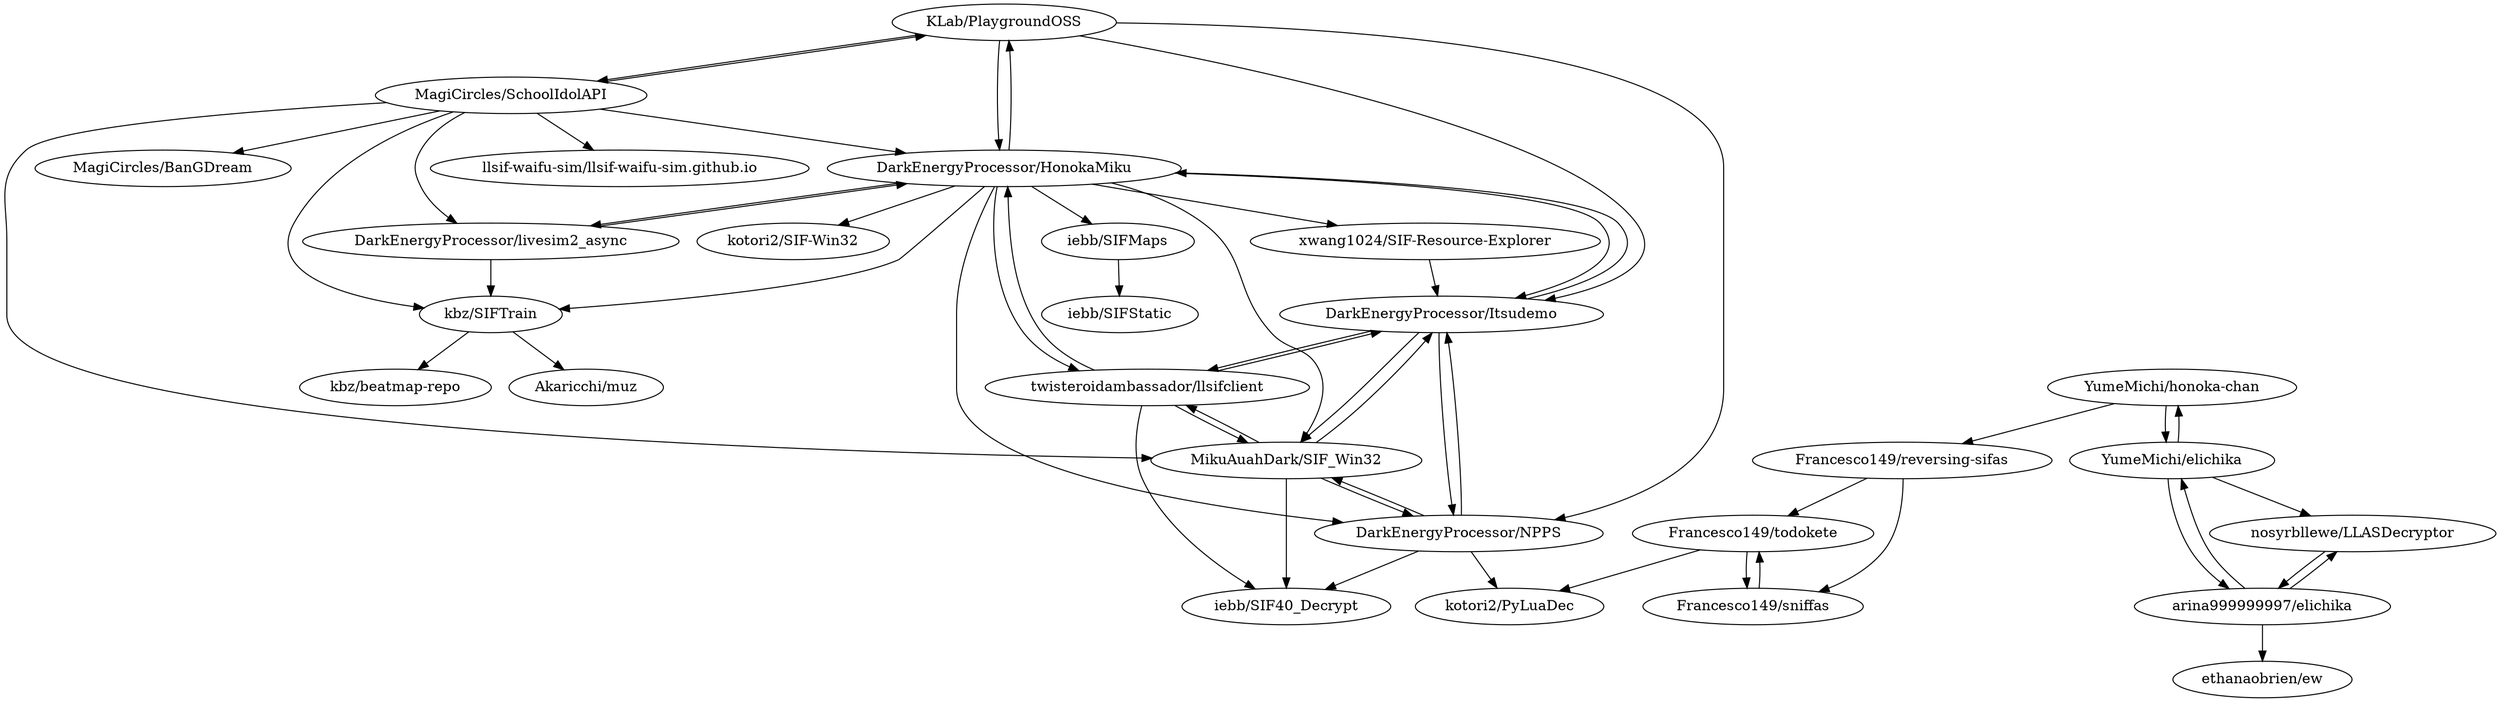 digraph G {
"KLab/PlaygroundOSS" -> "DarkEnergyProcessor/HonokaMiku"
"KLab/PlaygroundOSS" -> "DarkEnergyProcessor/Itsudemo"
"KLab/PlaygroundOSS" -> "MagiCircles/SchoolIdolAPI"
"KLab/PlaygroundOSS" -> "DarkEnergyProcessor/NPPS"
"MagiCircles/SchoolIdolAPI" -> "MagiCircles/BanGDream"
"MagiCircles/SchoolIdolAPI" -> "DarkEnergyProcessor/HonokaMiku"
"MagiCircles/SchoolIdolAPI" -> "kbz/SIFTrain"
"MagiCircles/SchoolIdolAPI" -> "DarkEnergyProcessor/livesim2_async"
"MagiCircles/SchoolIdolAPI" -> "KLab/PlaygroundOSS"
"MagiCircles/SchoolIdolAPI" -> "llsif-waifu-sim/llsif-waifu-sim.github.io"
"MagiCircles/SchoolIdolAPI" -> "MikuAuahDark/SIF_Win32"
"Francesco149/reversing-sifas" -> "Francesco149/sniffas"
"Francesco149/reversing-sifas" -> "Francesco149/todokete"
"Francesco149/todokete" -> "kotori2/PyLuaDec"
"Francesco149/todokete" -> "Francesco149/sniffas"
"Francesco149/sniffas" -> "Francesco149/todokete"
"kbz/SIFTrain" -> "kbz/beatmap-repo"
"kbz/SIFTrain" -> "Akaricchi/muz"
"xwang1024/SIF-Resource-Explorer" -> "DarkEnergyProcessor/Itsudemo"
"nosyrbllewe/LLASDecryptor" -> "arina999999997/elichika"
"DarkEnergyProcessor/HonokaMiku" -> "DarkEnergyProcessor/Itsudemo"
"DarkEnergyProcessor/HonokaMiku" -> "twisteroidambassador/llsifclient"
"DarkEnergyProcessor/HonokaMiku" -> "MikuAuahDark/SIF_Win32"
"DarkEnergyProcessor/HonokaMiku" -> "xwang1024/SIF-Resource-Explorer"
"DarkEnergyProcessor/HonokaMiku" -> "DarkEnergyProcessor/NPPS"
"DarkEnergyProcessor/HonokaMiku" -> "kbz/SIFTrain"
"DarkEnergyProcessor/HonokaMiku" -> "iebb/SIFMaps"
"DarkEnergyProcessor/HonokaMiku" -> "KLab/PlaygroundOSS"
"DarkEnergyProcessor/HonokaMiku" -> "DarkEnergyProcessor/livesim2_async"
"DarkEnergyProcessor/HonokaMiku" -> "kotori2/SIF-Win32"
"DarkEnergyProcessor/Itsudemo" -> "twisteroidambassador/llsifclient"
"DarkEnergyProcessor/Itsudemo" -> "DarkEnergyProcessor/HonokaMiku"
"DarkEnergyProcessor/Itsudemo" -> "MikuAuahDark/SIF_Win32"
"DarkEnergyProcessor/Itsudemo" -> "DarkEnergyProcessor/NPPS"
"twisteroidambassador/llsifclient" -> "DarkEnergyProcessor/Itsudemo"
"twisteroidambassador/llsifclient" -> "MikuAuahDark/SIF_Win32"
"twisteroidambassador/llsifclient" -> "DarkEnergyProcessor/HonokaMiku"
"twisteroidambassador/llsifclient" -> "iebb/SIF40_Decrypt"
"DarkEnergyProcessor/NPPS" -> "iebb/SIF40_Decrypt"
"DarkEnergyProcessor/NPPS" -> "MikuAuahDark/SIF_Win32"
"DarkEnergyProcessor/NPPS" -> "kotori2/PyLuaDec"
"DarkEnergyProcessor/NPPS" -> "DarkEnergyProcessor/Itsudemo"
"YumeMichi/elichika" -> "arina999999997/elichika"
"YumeMichi/elichika" -> "YumeMichi/honoka-chan"
"YumeMichi/elichika" -> "nosyrbllewe/LLASDecryptor"
"YumeMichi/honoka-chan" -> "YumeMichi/elichika"
"YumeMichi/honoka-chan" -> "Francesco149/reversing-sifas"
"arina999999997/elichika" -> "YumeMichi/elichika"
"arina999999997/elichika" -> "nosyrbllewe/LLASDecryptor"
"arina999999997/elichika" -> "ethanaobrien/ew"
"MikuAuahDark/SIF_Win32" -> "iebb/SIF40_Decrypt"
"MikuAuahDark/SIF_Win32" -> "DarkEnergyProcessor/NPPS"
"MikuAuahDark/SIF_Win32" -> "DarkEnergyProcessor/Itsudemo"
"MikuAuahDark/SIF_Win32" -> "twisteroidambassador/llsifclient"
"DarkEnergyProcessor/livesim2_async" -> "DarkEnergyProcessor/HonokaMiku"
"DarkEnergyProcessor/livesim2_async" -> "kbz/SIFTrain"
"iebb/SIFMaps" -> "iebb/SIFStatic"
"KLab/PlaygroundOSS" ["l"="-0.456,44.497"]
"DarkEnergyProcessor/HonokaMiku" ["l"="-0.432,44.486"]
"DarkEnergyProcessor/Itsudemo" ["l"="-0.431,44.497"]
"MagiCircles/SchoolIdolAPI" ["l"="-0.459,44.479"]
"DarkEnergyProcessor/NPPS" ["l"="-0.436,44.512"]
"MagiCircles/BanGDream" ["l"="-0.489,44.465"]
"kbz/SIFTrain" ["l"="-0.436,44.46"]
"DarkEnergyProcessor/livesim2_async" ["l"="-0.422,44.469"]
"llsif-waifu-sim/llsif-waifu-sim.github.io" ["l"="-0.487,44.485"]
"MikuAuahDark/SIF_Win32" ["l"="-0.439,44.503"]
"Francesco149/reversing-sifas" ["l"="-0.425,44.582"]
"Francesco149/sniffas" ["l"="-0.436,44.571"]
"Francesco149/todokete" ["l"="-0.431,44.56"]
"kotori2/PyLuaDec" ["l"="-0.433,44.537"]
"kbz/beatmap-repo" ["l"="-0.436,44.443"]
"Akaricchi/muz" ["l"="-0.419,44.447"]
"xwang1024/SIF-Resource-Explorer" ["l"="-0.438,44.477"]
"nosyrbllewe/LLASDecryptor" ["l"="-0.415,44.639"]
"arina999999997/elichika" ["l"="-0.398,44.637"]
"twisteroidambassador/llsifclient" ["l"="-0.416,44.501"]
"iebb/SIFMaps" ["l"="-0.452,44.462"]
"kotori2/SIF-Win32" ["l"="-0.399,44.485"]
"iebb/SIF40_Decrypt" ["l"="-0.421,44.514"]
"YumeMichi/elichika" ["l"="-0.409,44.623"]
"YumeMichi/honoka-chan" ["l"="-0.416,44.605"]
"ethanaobrien/ew" ["l"="-0.382,44.647"]
"iebb/SIFStatic" ["l"="-0.462,44.447"]
}